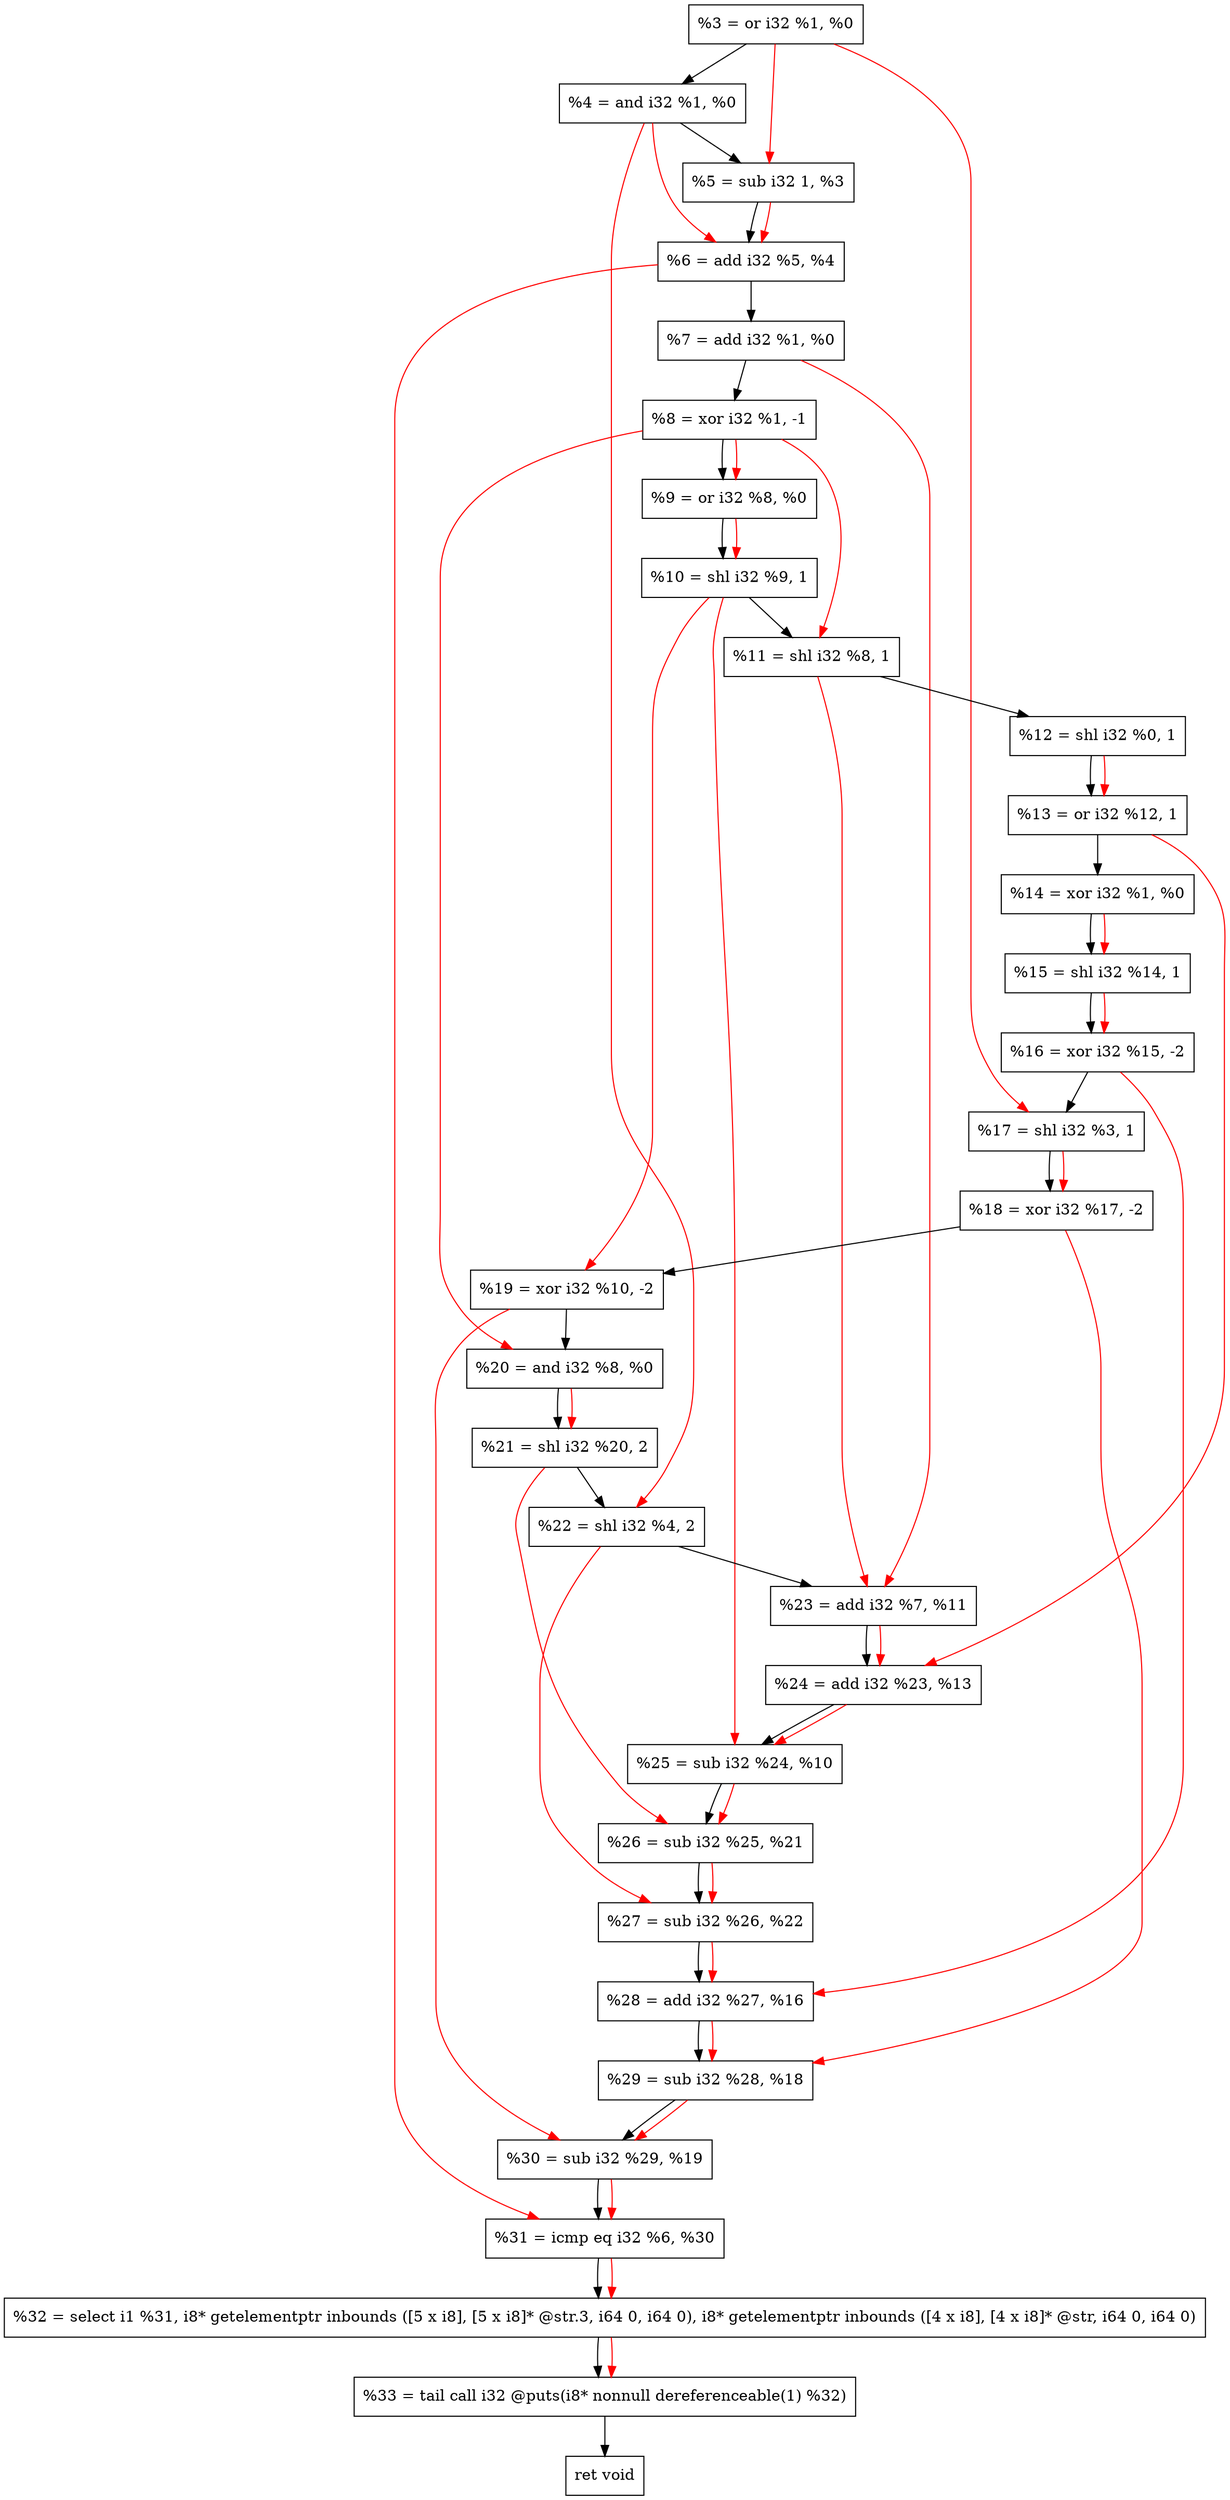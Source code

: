digraph "DFG for'crackme' function" {
	Node0x1125620[shape=record, label="  %3 = or i32 %1, %0"];
	Node0x1125690[shape=record, label="  %4 = and i32 %1, %0"];
	Node0x1125d60[shape=record, label="  %5 = sub i32 1, %3"];
	Node0x1125dd0[shape=record, label="  %6 = add i32 %5, %4"];
	Node0x1125e40[shape=record, label="  %7 = add i32 %1, %0"];
	Node0x1125ee0[shape=record, label="  %8 = xor i32 %1, -1"];
	Node0x1125f50[shape=record, label="  %9 = or i32 %8, %0"];
	Node0x1125fc0[shape=record, label="  %10 = shl i32 %9, 1"];
	Node0x1126030[shape=record, label="  %11 = shl i32 %8, 1"];
	Node0x11260a0[shape=record, label="  %12 = shl i32 %0, 1"];
	Node0x1126110[shape=record, label="  %13 = or i32 %12, 1"];
	Node0x1126180[shape=record, label="  %14 = xor i32 %1, %0"];
	Node0x11261f0[shape=record, label="  %15 = shl i32 %14, 1"];
	Node0x1126290[shape=record, label="  %16 = xor i32 %15, -2"];
	Node0x1126300[shape=record, label="  %17 = shl i32 %3, 1"];
	Node0x1126370[shape=record, label="  %18 = xor i32 %17, -2"];
	Node0x11263e0[shape=record, label="  %19 = xor i32 %10, -2"];
	Node0x1126450[shape=record, label="  %20 = and i32 %8, %0"];
	Node0x11264f0[shape=record, label="  %21 = shl i32 %20, 2"];
	Node0x1126560[shape=record, label="  %22 = shl i32 %4, 2"];
	Node0x11265d0[shape=record, label="  %23 = add i32 %7, %11"];
	Node0x1126640[shape=record, label="  %24 = add i32 %23, %13"];
	Node0x11266b0[shape=record, label="  %25 = sub i32 %24, %10"];
	Node0x1126720[shape=record, label="  %26 = sub i32 %25, %21"];
	Node0x1126790[shape=record, label="  %27 = sub i32 %26, %22"];
	Node0x1126800[shape=record, label="  %28 = add i32 %27, %16"];
	Node0x1126870[shape=record, label="  %29 = sub i32 %28, %18"];
	Node0x11268e0[shape=record, label="  %30 = sub i32 %29, %19"];
	Node0x1126950[shape=record, label="  %31 = icmp eq i32 %6, %30"];
	Node0x10c6268[shape=record, label="  %32 = select i1 %31, i8* getelementptr inbounds ([5 x i8], [5 x i8]* @str.3, i64 0, i64 0), i8* getelementptr inbounds ([4 x i8], [4 x i8]* @str, i64 0, i64 0)"];
	Node0x1127000[shape=record, label="  %33 = tail call i32 @puts(i8* nonnull dereferenceable(1) %32)"];
	Node0x1127050[shape=record, label="  ret void"];
	Node0x1125620 -> Node0x1125690;
	Node0x1125690 -> Node0x1125d60;
	Node0x1125d60 -> Node0x1125dd0;
	Node0x1125dd0 -> Node0x1125e40;
	Node0x1125e40 -> Node0x1125ee0;
	Node0x1125ee0 -> Node0x1125f50;
	Node0x1125f50 -> Node0x1125fc0;
	Node0x1125fc0 -> Node0x1126030;
	Node0x1126030 -> Node0x11260a0;
	Node0x11260a0 -> Node0x1126110;
	Node0x1126110 -> Node0x1126180;
	Node0x1126180 -> Node0x11261f0;
	Node0x11261f0 -> Node0x1126290;
	Node0x1126290 -> Node0x1126300;
	Node0x1126300 -> Node0x1126370;
	Node0x1126370 -> Node0x11263e0;
	Node0x11263e0 -> Node0x1126450;
	Node0x1126450 -> Node0x11264f0;
	Node0x11264f0 -> Node0x1126560;
	Node0x1126560 -> Node0x11265d0;
	Node0x11265d0 -> Node0x1126640;
	Node0x1126640 -> Node0x11266b0;
	Node0x11266b0 -> Node0x1126720;
	Node0x1126720 -> Node0x1126790;
	Node0x1126790 -> Node0x1126800;
	Node0x1126800 -> Node0x1126870;
	Node0x1126870 -> Node0x11268e0;
	Node0x11268e0 -> Node0x1126950;
	Node0x1126950 -> Node0x10c6268;
	Node0x10c6268 -> Node0x1127000;
	Node0x1127000 -> Node0x1127050;
edge [color=red]
	Node0x1125620 -> Node0x1125d60;
	Node0x1125d60 -> Node0x1125dd0;
	Node0x1125690 -> Node0x1125dd0;
	Node0x1125ee0 -> Node0x1125f50;
	Node0x1125f50 -> Node0x1125fc0;
	Node0x1125ee0 -> Node0x1126030;
	Node0x11260a0 -> Node0x1126110;
	Node0x1126180 -> Node0x11261f0;
	Node0x11261f0 -> Node0x1126290;
	Node0x1125620 -> Node0x1126300;
	Node0x1126300 -> Node0x1126370;
	Node0x1125fc0 -> Node0x11263e0;
	Node0x1125ee0 -> Node0x1126450;
	Node0x1126450 -> Node0x11264f0;
	Node0x1125690 -> Node0x1126560;
	Node0x1125e40 -> Node0x11265d0;
	Node0x1126030 -> Node0x11265d0;
	Node0x11265d0 -> Node0x1126640;
	Node0x1126110 -> Node0x1126640;
	Node0x1126640 -> Node0x11266b0;
	Node0x1125fc0 -> Node0x11266b0;
	Node0x11266b0 -> Node0x1126720;
	Node0x11264f0 -> Node0x1126720;
	Node0x1126720 -> Node0x1126790;
	Node0x1126560 -> Node0x1126790;
	Node0x1126790 -> Node0x1126800;
	Node0x1126290 -> Node0x1126800;
	Node0x1126800 -> Node0x1126870;
	Node0x1126370 -> Node0x1126870;
	Node0x1126870 -> Node0x11268e0;
	Node0x11263e0 -> Node0x11268e0;
	Node0x1125dd0 -> Node0x1126950;
	Node0x11268e0 -> Node0x1126950;
	Node0x1126950 -> Node0x10c6268;
	Node0x10c6268 -> Node0x1127000;
}
